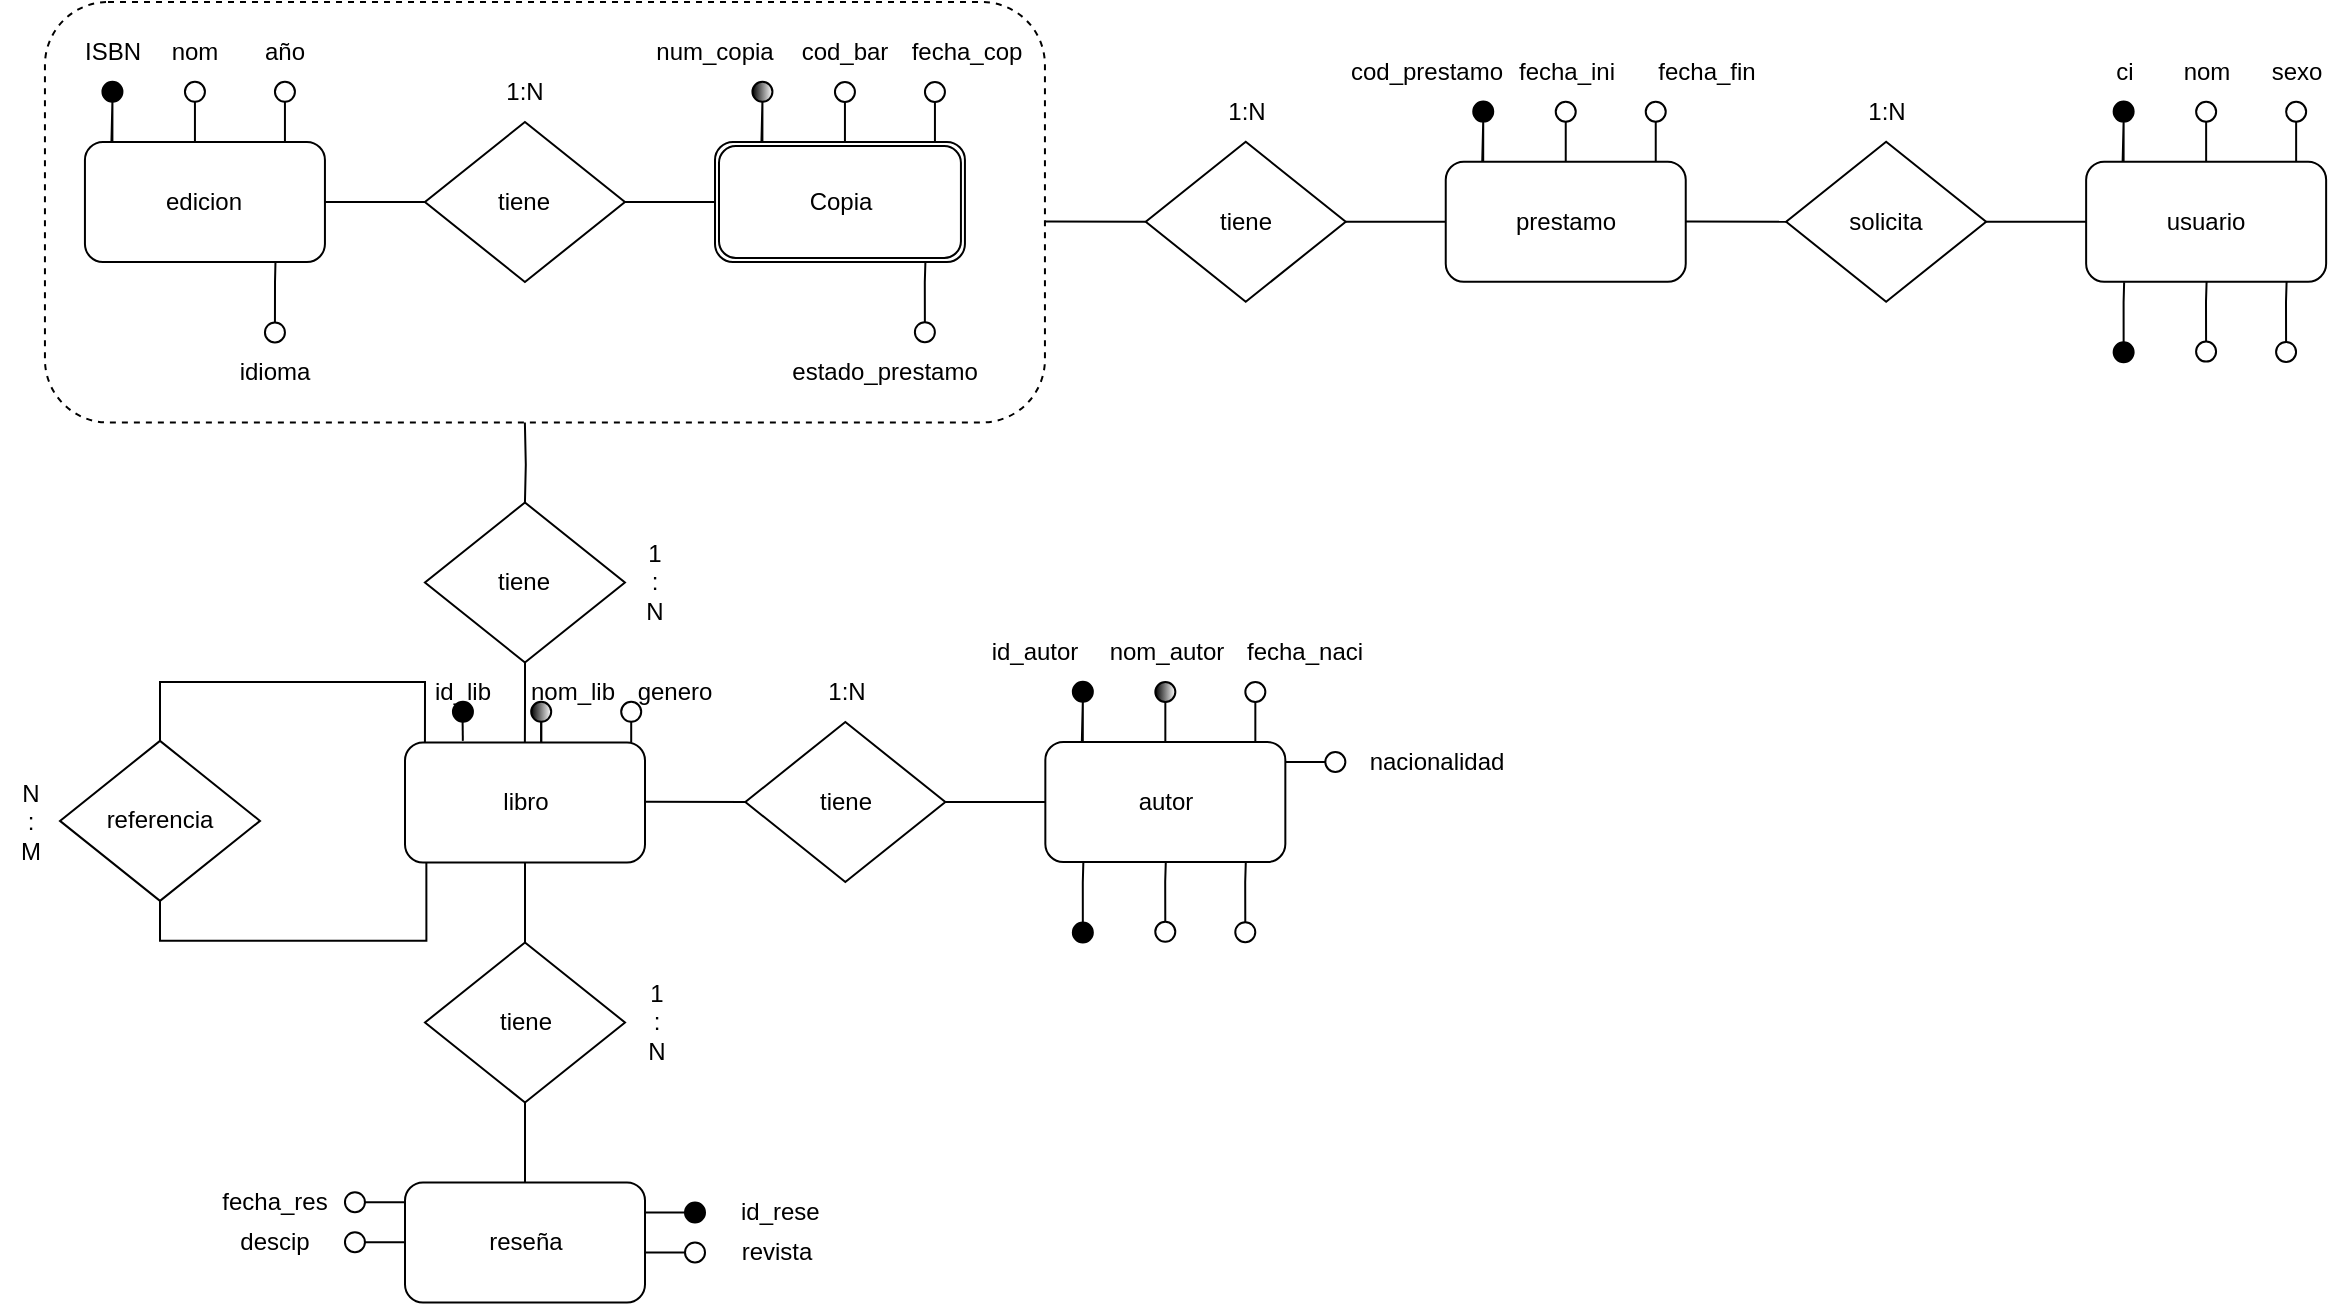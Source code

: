 <mxfile version="22.0.0" type="github">
  <diagram name="Página-1" id="xA0ICN8mGGtvPS3wvtH7">
    <mxGraphModel dx="1098" dy="696" grid="1" gridSize="10" guides="1" tooltips="1" connect="1" arrows="1" fold="1" page="1" pageScale="1" pageWidth="827" pageHeight="1169" math="0" shadow="0">
      <root>
        <mxCell id="0" />
        <mxCell id="1" parent="0" />
        <mxCell id="rQzQs5KoObqKM8UVek7K-65" value="" style="rounded=1;whiteSpace=wrap;html=1;dashed=1;fillColor=none;" vertex="1" parent="1">
          <mxGeometry x="62.47" y="40" width="500" height="210.24" as="geometry" />
        </mxCell>
        <mxCell id="rQzQs5KoObqKM8UVek7K-1" value="tiene" style="rhombus;whiteSpace=wrap;html=1;" vertex="1" parent="1">
          <mxGeometry x="252.47" y="100.0" width="100" height="80" as="geometry" />
        </mxCell>
        <mxCell id="rQzQs5KoObqKM8UVek7K-2" style="edgeStyle=none;rounded=0;orthogonalLoop=1;jettySize=auto;html=1;exitX=1;exitY=0.5;exitDx=0;exitDy=0;entryX=0;entryY=0.5;entryDx=0;entryDy=0;endArrow=none;endFill=0;" edge="1" parent="1" source="rQzQs5KoObqKM8UVek7K-3" target="rQzQs5KoObqKM8UVek7K-1">
          <mxGeometry relative="1" as="geometry" />
        </mxCell>
        <mxCell id="rQzQs5KoObqKM8UVek7K-3" value="edicion" style="rounded=1;whiteSpace=wrap;html=1;" vertex="1" parent="1">
          <mxGeometry x="82.47" y="110.0" width="120" height="60" as="geometry" />
        </mxCell>
        <mxCell id="rQzQs5KoObqKM8UVek7K-4" style="edgeStyle=none;rounded=0;orthogonalLoop=1;jettySize=auto;html=1;exitX=0;exitY=0.5;exitDx=0;exitDy=0;entryX=1;entryY=0.5;entryDx=0;entryDy=0;endArrow=none;endFill=0;" edge="1" parent="1" target="rQzQs5KoObqKM8UVek7K-1">
          <mxGeometry relative="1" as="geometry">
            <mxPoint x="402.47" y="140.0" as="sourcePoint" />
          </mxGeometry>
        </mxCell>
        <mxCell id="rQzQs5KoObqKM8UVek7K-6" value="1:N" style="text;html=1;align=center;verticalAlign=middle;resizable=0;points=[];autosize=1;strokeColor=none;fillColor=none;" vertex="1" parent="1">
          <mxGeometry x="282.47" y="70.0" width="40" height="30" as="geometry" />
        </mxCell>
        <mxCell id="rQzQs5KoObqKM8UVek7K-11" style="edgeStyle=orthogonalEdgeStyle;rounded=0;orthogonalLoop=1;jettySize=auto;html=1;entryX=0.1;entryY=-0.032;entryDx=0;entryDy=0;entryPerimeter=0;endArrow=none;endFill=0;" edge="1" parent="1" source="rQzQs5KoObqKM8UVek7K-12">
          <mxGeometry relative="1" as="geometry">
            <mxPoint x="95.72" y="109.92" as="targetPoint" />
          </mxGeometry>
        </mxCell>
        <mxCell id="rQzQs5KoObqKM8UVek7K-12" value="" style="ellipse;whiteSpace=wrap;html=1;aspect=fixed;fillColor=#000;" vertex="1" parent="1">
          <mxGeometry x="91.22" y="79.84" width="10" height="10" as="geometry" />
        </mxCell>
        <mxCell id="rQzQs5KoObqKM8UVek7K-13" value="ISBN" style="text;html=1;align=center;verticalAlign=middle;resizable=0;points=[];autosize=1;strokeColor=none;fillColor=none;" vertex="1" parent="1">
          <mxGeometry x="71.22" y="49.92" width="50" height="30" as="geometry" />
        </mxCell>
        <mxCell id="rQzQs5KoObqKM8UVek7K-14" style="edgeStyle=orthogonalEdgeStyle;rounded=0;orthogonalLoop=1;jettySize=auto;html=1;exitX=0.5;exitY=1;exitDx=0;exitDy=0;entryX=0.5;entryY=0;entryDx=0;entryDy=0;endArrow=none;endFill=0;" edge="1" parent="1" source="rQzQs5KoObqKM8UVek7K-15">
          <mxGeometry relative="1" as="geometry">
            <mxPoint x="137.47" y="109.92" as="targetPoint" />
          </mxGeometry>
        </mxCell>
        <mxCell id="rQzQs5KoObqKM8UVek7K-15" value="" style="ellipse;whiteSpace=wrap;html=1;aspect=fixed;" vertex="1" parent="1">
          <mxGeometry x="132.47" y="79.92" width="10" height="10" as="geometry" />
        </mxCell>
        <mxCell id="rQzQs5KoObqKM8UVek7K-16" value="nom" style="text;html=1;align=center;verticalAlign=middle;resizable=0;points=[];autosize=1;strokeColor=none;fillColor=none;" vertex="1" parent="1">
          <mxGeometry x="112.47" y="49.92" width="50" height="30" as="geometry" />
        </mxCell>
        <mxCell id="rQzQs5KoObqKM8UVek7K-17" style="edgeStyle=orthogonalEdgeStyle;rounded=0;orthogonalLoop=1;jettySize=auto;html=1;exitX=0.5;exitY=1;exitDx=0;exitDy=0;entryX=0.874;entryY=0;entryDx=0;entryDy=0;entryPerimeter=0;endArrow=none;endFill=0;" edge="1" parent="1" source="rQzQs5KoObqKM8UVek7K-18">
          <mxGeometry relative="1" as="geometry">
            <mxPoint x="182.47" y="109.92" as="targetPoint" />
          </mxGeometry>
        </mxCell>
        <mxCell id="rQzQs5KoObqKM8UVek7K-18" value="" style="ellipse;whiteSpace=wrap;html=1;aspect=fixed;" vertex="1" parent="1">
          <mxGeometry x="177.47" y="79.92" width="10" height="10" as="geometry" />
        </mxCell>
        <mxCell id="rQzQs5KoObqKM8UVek7K-19" value="año" style="text;html=1;align=center;verticalAlign=middle;resizable=0;points=[];autosize=1;strokeColor=none;fillColor=none;" vertex="1" parent="1">
          <mxGeometry x="162.47" y="49.92" width="40" height="30" as="geometry" />
        </mxCell>
        <mxCell id="rQzQs5KoObqKM8UVek7K-23" style="edgeStyle=orthogonalEdgeStyle;rounded=0;orthogonalLoop=1;jettySize=auto;html=1;entryX=0.1;entryY=-0.032;entryDx=0;entryDy=0;entryPerimeter=0;endArrow=none;endFill=0;" edge="1" parent="1" source="rQzQs5KoObqKM8UVek7K-24">
          <mxGeometry relative="1" as="geometry">
            <mxPoint x="420.72" y="110.0" as="targetPoint" />
          </mxGeometry>
        </mxCell>
        <mxCell id="rQzQs5KoObqKM8UVek7K-24" value="" style="ellipse;whiteSpace=wrap;html=1;aspect=fixed;fillColor=#FFFFFF;gradientColor=default;gradientDirection=west;" vertex="1" parent="1">
          <mxGeometry x="416.22" y="79.92" width="10" height="10" as="geometry" />
        </mxCell>
        <mxCell id="rQzQs5KoObqKM8UVek7K-25" value="num_copia" style="text;html=1;align=center;verticalAlign=middle;resizable=0;points=[];autosize=1;strokeColor=none;fillColor=none;" vertex="1" parent="1">
          <mxGeometry x="357.47" y="50.0" width="80" height="30" as="geometry" />
        </mxCell>
        <mxCell id="rQzQs5KoObqKM8UVek7K-26" style="edgeStyle=orthogonalEdgeStyle;rounded=0;orthogonalLoop=1;jettySize=auto;html=1;exitX=0.5;exitY=1;exitDx=0;exitDy=0;entryX=0.5;entryY=0;entryDx=0;entryDy=0;endArrow=none;endFill=0;" edge="1" parent="1" source="rQzQs5KoObqKM8UVek7K-27">
          <mxGeometry relative="1" as="geometry">
            <mxPoint x="462.47" y="110.0" as="targetPoint" />
          </mxGeometry>
        </mxCell>
        <mxCell id="rQzQs5KoObqKM8UVek7K-27" value="" style="ellipse;whiteSpace=wrap;html=1;aspect=fixed;" vertex="1" parent="1">
          <mxGeometry x="457.47" y="80.0" width="10" height="10" as="geometry" />
        </mxCell>
        <mxCell id="rQzQs5KoObqKM8UVek7K-28" value="cod_bar" style="text;html=1;align=center;verticalAlign=middle;resizable=0;points=[];autosize=1;strokeColor=none;fillColor=none;" vertex="1" parent="1">
          <mxGeometry x="427.47" y="50.0" width="70" height="30" as="geometry" />
        </mxCell>
        <mxCell id="rQzQs5KoObqKM8UVek7K-29" style="edgeStyle=orthogonalEdgeStyle;rounded=0;orthogonalLoop=1;jettySize=auto;html=1;exitX=0.5;exitY=1;exitDx=0;exitDy=0;entryX=0.874;entryY=0;entryDx=0;entryDy=0;entryPerimeter=0;endArrow=none;endFill=0;" edge="1" parent="1" source="rQzQs5KoObqKM8UVek7K-30">
          <mxGeometry relative="1" as="geometry">
            <mxPoint x="507.47" y="110.0" as="targetPoint" />
          </mxGeometry>
        </mxCell>
        <mxCell id="rQzQs5KoObqKM8UVek7K-30" value="" style="ellipse;whiteSpace=wrap;html=1;aspect=fixed;" vertex="1" parent="1">
          <mxGeometry x="502.47" y="80.0" width="10" height="10" as="geometry" />
        </mxCell>
        <mxCell id="rQzQs5KoObqKM8UVek7K-31" value="fecha_cop" style="text;html=1;align=center;verticalAlign=middle;resizable=0;points=[];autosize=1;strokeColor=none;fillColor=none;" vertex="1" parent="1">
          <mxGeometry x="482.67" y="49.92" width="80" height="30" as="geometry" />
        </mxCell>
        <mxCell id="rQzQs5KoObqKM8UVek7K-35" style="edgeStyle=orthogonalEdgeStyle;rounded=0;orthogonalLoop=1;jettySize=auto;html=1;entryX=0.5;entryY=1;entryDx=0;entryDy=0;endArrow=none;endFill=0;" edge="1" parent="1" source="rQzQs5KoObqKM8UVek7K-36">
          <mxGeometry relative="1" as="geometry">
            <mxPoint x="502.7" y="170.0" as="targetPoint" />
          </mxGeometry>
        </mxCell>
        <mxCell id="rQzQs5KoObqKM8UVek7K-36" value="" style="ellipse;whiteSpace=wrap;html=1;aspect=fixed;" vertex="1" parent="1">
          <mxGeometry x="497.44" y="200.08" width="10" height="10" as="geometry" />
        </mxCell>
        <mxCell id="rQzQs5KoObqKM8UVek7K-37" value="estado_prestamo" style="text;html=1;align=center;verticalAlign=middle;resizable=0;points=[];autosize=1;strokeColor=none;fillColor=none;" vertex="1" parent="1">
          <mxGeometry x="422.47" y="210.24" width="120" height="30" as="geometry" />
        </mxCell>
        <mxCell id="rQzQs5KoObqKM8UVek7K-59" style="edgeStyle=orthogonalEdgeStyle;rounded=0;orthogonalLoop=1;jettySize=auto;html=1;entryX=0.5;entryY=1;entryDx=0;entryDy=0;endArrow=none;endFill=0;" edge="1" parent="1" source="rQzQs5KoObqKM8UVek7K-60">
          <mxGeometry relative="1" as="geometry">
            <mxPoint x="177.73" y="170.16" as="targetPoint" />
          </mxGeometry>
        </mxCell>
        <mxCell id="rQzQs5KoObqKM8UVek7K-60" value="" style="ellipse;whiteSpace=wrap;html=1;aspect=fixed;" vertex="1" parent="1">
          <mxGeometry x="172.47" y="200.24" width="10" height="10" as="geometry" />
        </mxCell>
        <mxCell id="rQzQs5KoObqKM8UVek7K-61" value="idioma" style="text;html=1;align=center;verticalAlign=middle;resizable=0;points=[];autosize=1;strokeColor=none;fillColor=none;" vertex="1" parent="1">
          <mxGeometry x="147.47" y="210.24" width="60" height="30" as="geometry" />
        </mxCell>
        <mxCell id="rQzQs5KoObqKM8UVek7K-131" value="tiene" style="rhombus;whiteSpace=wrap;html=1;" vertex="1" parent="1">
          <mxGeometry x="612.87" y="109.88" width="100" height="80" as="geometry" />
        </mxCell>
        <mxCell id="rQzQs5KoObqKM8UVek7K-132" style="edgeStyle=none;rounded=0;orthogonalLoop=1;jettySize=auto;html=1;exitX=1;exitY=0.5;exitDx=0;exitDy=0;entryX=0;entryY=0.5;entryDx=0;entryDy=0;endArrow=none;endFill=0;" edge="1" parent="1" target="rQzQs5KoObqKM8UVek7K-131">
          <mxGeometry relative="1" as="geometry">
            <mxPoint x="562.67" y="149.8" as="sourcePoint" />
          </mxGeometry>
        </mxCell>
        <mxCell id="rQzQs5KoObqKM8UVek7K-133" style="edgeStyle=none;rounded=0;orthogonalLoop=1;jettySize=auto;html=1;exitX=0;exitY=0.5;exitDx=0;exitDy=0;entryX=1;entryY=0.5;entryDx=0;entryDy=0;endArrow=none;endFill=0;" edge="1" parent="1" source="rQzQs5KoObqKM8UVek7K-134" target="rQzQs5KoObqKM8UVek7K-131">
          <mxGeometry relative="1" as="geometry" />
        </mxCell>
        <mxCell id="rQzQs5KoObqKM8UVek7K-134" value="prestamo" style="rounded=1;whiteSpace=wrap;html=1;" vertex="1" parent="1">
          <mxGeometry x="762.87" y="119.88" width="120" height="60" as="geometry" />
        </mxCell>
        <mxCell id="rQzQs5KoObqKM8UVek7K-135" value="1:N" style="text;html=1;align=center;verticalAlign=middle;resizable=0;points=[];autosize=1;strokeColor=none;fillColor=none;" vertex="1" parent="1">
          <mxGeometry x="642.87" y="79.88" width="40" height="30" as="geometry" />
        </mxCell>
        <mxCell id="rQzQs5KoObqKM8UVek7K-140" style="edgeStyle=orthogonalEdgeStyle;rounded=0;orthogonalLoop=1;jettySize=auto;html=1;entryX=0.1;entryY=-0.032;entryDx=0;entryDy=0;entryPerimeter=0;endArrow=none;endFill=0;" edge="1" parent="1" source="rQzQs5KoObqKM8UVek7K-141">
          <mxGeometry relative="1" as="geometry">
            <mxPoint x="781.12" y="119.88" as="targetPoint" />
          </mxGeometry>
        </mxCell>
        <mxCell id="rQzQs5KoObqKM8UVek7K-141" value="" style="ellipse;whiteSpace=wrap;html=1;aspect=fixed;fillColor=#000;" vertex="1" parent="1">
          <mxGeometry x="776.62" y="89.8" width="10" height="10" as="geometry" />
        </mxCell>
        <mxCell id="rQzQs5KoObqKM8UVek7K-142" value="cod_prestamo" style="text;html=1;align=center;verticalAlign=middle;resizable=0;points=[];autosize=1;strokeColor=none;fillColor=none;" vertex="1" parent="1">
          <mxGeometry x="702.67" y="59.88" width="100" height="30" as="geometry" />
        </mxCell>
        <mxCell id="rQzQs5KoObqKM8UVek7K-143" style="edgeStyle=orthogonalEdgeStyle;rounded=0;orthogonalLoop=1;jettySize=auto;html=1;exitX=0.5;exitY=1;exitDx=0;exitDy=0;entryX=0.5;entryY=0;entryDx=0;entryDy=0;endArrow=none;endFill=0;" edge="1" parent="1" source="rQzQs5KoObqKM8UVek7K-144">
          <mxGeometry relative="1" as="geometry">
            <mxPoint x="822.87" y="119.88" as="targetPoint" />
          </mxGeometry>
        </mxCell>
        <mxCell id="rQzQs5KoObqKM8UVek7K-144" value="" style="ellipse;whiteSpace=wrap;html=1;aspect=fixed;" vertex="1" parent="1">
          <mxGeometry x="817.87" y="89.88" width="10" height="10" as="geometry" />
        </mxCell>
        <mxCell id="rQzQs5KoObqKM8UVek7K-145" value="fecha_ini" style="text;html=1;align=center;verticalAlign=middle;resizable=0;points=[];autosize=1;strokeColor=none;fillColor=none;" vertex="1" parent="1">
          <mxGeometry x="787.87" y="59.88" width="70" height="30" as="geometry" />
        </mxCell>
        <mxCell id="rQzQs5KoObqKM8UVek7K-146" style="edgeStyle=orthogonalEdgeStyle;rounded=0;orthogonalLoop=1;jettySize=auto;html=1;exitX=0.5;exitY=1;exitDx=0;exitDy=0;entryX=0.874;entryY=0;entryDx=0;entryDy=0;entryPerimeter=0;endArrow=none;endFill=0;" edge="1" parent="1" source="rQzQs5KoObqKM8UVek7K-147">
          <mxGeometry relative="1" as="geometry">
            <mxPoint x="867.87" y="119.88" as="targetPoint" />
          </mxGeometry>
        </mxCell>
        <mxCell id="rQzQs5KoObqKM8UVek7K-147" value="" style="ellipse;whiteSpace=wrap;html=1;aspect=fixed;" vertex="1" parent="1">
          <mxGeometry x="862.87" y="89.88" width="10" height="10" as="geometry" />
        </mxCell>
        <mxCell id="rQzQs5KoObqKM8UVek7K-148" value="fecha_fin" style="text;html=1;align=center;verticalAlign=middle;resizable=0;points=[];autosize=1;strokeColor=none;fillColor=none;" vertex="1" parent="1">
          <mxGeometry x="857.87" y="59.88" width="70" height="30" as="geometry" />
        </mxCell>
        <mxCell id="rQzQs5KoObqKM8UVek7K-197" style="edgeStyle=orthogonalEdgeStyle;rounded=0;orthogonalLoop=1;jettySize=auto;html=1;entryX=0.5;entryY=0;entryDx=0;entryDy=0;endArrow=none;endFill=0;" edge="1" parent="1" source="rQzQs5KoObqKM8UVek7K-198" target="rQzQs5KoObqKM8UVek7K-201">
          <mxGeometry relative="1" as="geometry" />
        </mxCell>
        <mxCell id="rQzQs5KoObqKM8UVek7K-198" value="tiene" style="rhombus;whiteSpace=wrap;html=1;" vertex="1" parent="1">
          <mxGeometry x="252.5" y="510.24" width="100" height="80" as="geometry" />
        </mxCell>
        <mxCell id="rQzQs5KoObqKM8UVek7K-199" style="edgeStyle=orthogonalEdgeStyle;rounded=0;orthogonalLoop=1;jettySize=auto;html=1;entryX=0.5;entryY=0;entryDx=0;entryDy=0;endArrow=none;endFill=0;" edge="1" parent="1" source="rQzQs5KoObqKM8UVek7K-200" target="rQzQs5KoObqKM8UVek7K-198">
          <mxGeometry relative="1" as="geometry" />
        </mxCell>
        <mxCell id="rQzQs5KoObqKM8UVek7K-200" value="libro" style="rounded=1;whiteSpace=wrap;html=1;" vertex="1" parent="1">
          <mxGeometry x="242.5" y="410.24" width="120" height="60" as="geometry" />
        </mxCell>
        <mxCell id="rQzQs5KoObqKM8UVek7K-201" value="reseña" style="rounded=1;whiteSpace=wrap;html=1;" vertex="1" parent="1">
          <mxGeometry x="242.5" y="630.24" width="120" height="60" as="geometry" />
        </mxCell>
        <mxCell id="rQzQs5KoObqKM8UVek7K-202" value="&lt;div&gt;1&lt;/div&gt;&lt;div&gt;:&lt;/div&gt;&lt;div&gt;N&lt;/div&gt;" style="text;html=1;align=center;verticalAlign=middle;resizable=0;points=[];autosize=1;strokeColor=none;fillColor=none;" vertex="1" parent="1">
          <mxGeometry x="352.5" y="520.24" width="30" height="60" as="geometry" />
        </mxCell>
        <mxCell id="rQzQs5KoObqKM8UVek7K-215" value="" style="ellipse;whiteSpace=wrap;html=1;aspect=fixed;" vertex="1" parent="1">
          <mxGeometry x="212.47" y="635.08" width="10" height="10" as="geometry" />
        </mxCell>
        <mxCell id="rQzQs5KoObqKM8UVek7K-216" style="edgeStyle=orthogonalEdgeStyle;rounded=0;orthogonalLoop=1;jettySize=auto;html=1;entryX=-0.008;entryY=0.419;entryDx=0;entryDy=0;entryPerimeter=0;endArrow=none;endFill=0;" edge="1" parent="1" source="rQzQs5KoObqKM8UVek7K-217">
          <mxGeometry relative="1" as="geometry">
            <mxPoint x="241.47" y="660.08" as="targetPoint" />
          </mxGeometry>
        </mxCell>
        <mxCell id="rQzQs5KoObqKM8UVek7K-217" value="" style="ellipse;whiteSpace=wrap;html=1;aspect=fixed;" vertex="1" parent="1">
          <mxGeometry x="212.47" y="655.08" width="10" height="10" as="geometry" />
        </mxCell>
        <mxCell id="rQzQs5KoObqKM8UVek7K-220" value="fecha_res" style="text;html=1;align=center;verticalAlign=middle;resizable=0;points=[];autosize=1;strokeColor=none;fillColor=none;" vertex="1" parent="1">
          <mxGeometry x="137.47" y="625.08" width="80" height="30" as="geometry" />
        </mxCell>
        <mxCell id="rQzQs5KoObqKM8UVek7K-221" value="descip" style="text;html=1;align=center;verticalAlign=middle;resizable=0;points=[];autosize=1;strokeColor=none;fillColor=none;" vertex="1" parent="1">
          <mxGeometry x="147.47" y="645.08" width="60" height="30" as="geometry" />
        </mxCell>
        <mxCell id="rQzQs5KoObqKM8UVek7K-222" style="edgeStyle=orthogonalEdgeStyle;rounded=0;orthogonalLoop=1;jettySize=auto;html=1;exitX=0;exitY=0.5;exitDx=0;exitDy=0;entryX=1;entryY=0.085;entryDx=0;entryDy=0;entryPerimeter=0;endArrow=none;endFill=0;" edge="1" parent="1">
          <mxGeometry relative="1" as="geometry">
            <mxPoint x="242.47" y="640.08" as="sourcePoint" />
            <mxPoint x="222.47" y="640.08" as="targetPoint" />
          </mxGeometry>
        </mxCell>
        <mxCell id="rQzQs5KoObqKM8UVek7K-223" style="edgeStyle=orthogonalEdgeStyle;rounded=0;orthogonalLoop=1;jettySize=auto;html=1;exitX=0;exitY=0.5;exitDx=0;exitDy=0;entryX=1;entryY=0.085;entryDx=0;entryDy=0;entryPerimeter=0;endArrow=none;endFill=0;" edge="1" parent="1" source="rQzQs5KoObqKM8UVek7K-224">
          <mxGeometry relative="1" as="geometry">
            <mxPoint x="362.5" y="645.24" as="targetPoint" />
          </mxGeometry>
        </mxCell>
        <mxCell id="rQzQs5KoObqKM8UVek7K-224" value="" style="ellipse;whiteSpace=wrap;html=1;aspect=fixed;gradientColor=none;fillColor=#000000;" vertex="1" parent="1">
          <mxGeometry x="382.5" y="640.24" width="10" height="10" as="geometry" />
        </mxCell>
        <mxCell id="rQzQs5KoObqKM8UVek7K-225" value="&amp;nbsp;id_rese" style="text;html=1;align=center;verticalAlign=middle;resizable=0;points=[];autosize=1;strokeColor=none;fillColor=none;" vertex="1" parent="1">
          <mxGeometry x="392.5" y="630.24" width="70" height="30" as="geometry" />
        </mxCell>
        <mxCell id="rQzQs5KoObqKM8UVek7K-226" style="edgeStyle=orthogonalEdgeStyle;rounded=0;orthogonalLoop=1;jettySize=auto;html=1;entryX=1.003;entryY=0.421;entryDx=0;entryDy=0;entryPerimeter=0;endArrow=none;endFill=0;" edge="1" parent="1" source="rQzQs5KoObqKM8UVek7K-227">
          <mxGeometry relative="1" as="geometry">
            <mxPoint x="362.5" y="665.24" as="targetPoint" />
          </mxGeometry>
        </mxCell>
        <mxCell id="rQzQs5KoObqKM8UVek7K-227" value="" style="ellipse;whiteSpace=wrap;html=1;aspect=fixed;" vertex="1" parent="1">
          <mxGeometry x="382.5" y="660.24" width="10" height="10" as="geometry" />
        </mxCell>
        <mxCell id="rQzQs5KoObqKM8UVek7K-229" value="revista" style="text;html=1;align=center;verticalAlign=middle;resizable=0;points=[];autosize=1;strokeColor=none;fillColor=none;" vertex="1" parent="1">
          <mxGeometry x="397.5" y="650.24" width="60" height="30" as="geometry" />
        </mxCell>
        <mxCell id="rQzQs5KoObqKM8UVek7K-238" style="edgeStyle=orthogonalEdgeStyle;rounded=0;orthogonalLoop=1;jettySize=auto;html=1;entryX=0.5;entryY=0;entryDx=0;entryDy=0;endArrow=none;endFill=0;" edge="1" source="rQzQs5KoObqKM8UVek7K-239" parent="1">
          <mxGeometry relative="1" as="geometry">
            <mxPoint x="302.44" y="410.24" as="targetPoint" />
          </mxGeometry>
        </mxCell>
        <mxCell id="rQzQs5KoObqKM8UVek7K-239" value="tiene" style="rhombus;whiteSpace=wrap;html=1;" vertex="1" parent="1">
          <mxGeometry x="252.47" y="290.24" width="100" height="80" as="geometry" />
        </mxCell>
        <mxCell id="rQzQs5KoObqKM8UVek7K-240" style="edgeStyle=orthogonalEdgeStyle;rounded=0;orthogonalLoop=1;jettySize=auto;html=1;entryX=0.5;entryY=0;entryDx=0;entryDy=0;endArrow=none;endFill=0;" edge="1" target="rQzQs5KoObqKM8UVek7K-239" parent="1">
          <mxGeometry relative="1" as="geometry">
            <mxPoint x="302.44" y="250.24" as="sourcePoint" />
          </mxGeometry>
        </mxCell>
        <mxCell id="rQzQs5KoObqKM8UVek7K-241" value="&lt;div&gt;1&lt;/div&gt;&lt;div&gt;:&lt;/div&gt;&lt;div&gt;N&lt;/div&gt;" style="text;html=1;align=center;verticalAlign=middle;resizable=0;points=[];autosize=1;strokeColor=none;fillColor=none;" vertex="1" parent="1">
          <mxGeometry x="352.47" y="300.24" width="30" height="60" as="geometry" />
        </mxCell>
        <mxCell id="rQzQs5KoObqKM8UVek7K-246" value="tiene" style="rhombus;whiteSpace=wrap;html=1;" vertex="1" parent="1">
          <mxGeometry x="412.67" y="400.0" width="100" height="80" as="geometry" />
        </mxCell>
        <mxCell id="rQzQs5KoObqKM8UVek7K-247" style="edgeStyle=none;rounded=0;orthogonalLoop=1;jettySize=auto;html=1;exitX=0;exitY=0.5;exitDx=0;exitDy=0;entryX=1;entryY=0.5;entryDx=0;entryDy=0;endArrow=none;endFill=0;" edge="1" source="rQzQs5KoObqKM8UVek7K-248" target="rQzQs5KoObqKM8UVek7K-246" parent="1">
          <mxGeometry relative="1" as="geometry" />
        </mxCell>
        <mxCell id="rQzQs5KoObqKM8UVek7K-248" value="autor" style="rounded=1;whiteSpace=wrap;html=1;" vertex="1" parent="1">
          <mxGeometry x="562.67" y="410.0" width="120" height="60" as="geometry" />
        </mxCell>
        <mxCell id="rQzQs5KoObqKM8UVek7K-249" value="1:N" style="text;html=1;align=center;verticalAlign=middle;resizable=0;points=[];autosize=1;strokeColor=none;fillColor=none;" vertex="1" parent="1">
          <mxGeometry x="442.67" y="370.0" width="40" height="30" as="geometry" />
        </mxCell>
        <mxCell id="rQzQs5KoObqKM8UVek7K-252" style="edgeStyle=orthogonalEdgeStyle;rounded=0;orthogonalLoop=1;jettySize=auto;html=1;entryX=0.1;entryY=-0.032;entryDx=0;entryDy=0;entryPerimeter=0;endArrow=none;endFill=0;" edge="1" source="rQzQs5KoObqKM8UVek7K-253" parent="1">
          <mxGeometry relative="1" as="geometry">
            <mxPoint x="580.92" y="410.0" as="targetPoint" />
          </mxGeometry>
        </mxCell>
        <mxCell id="rQzQs5KoObqKM8UVek7K-253" value="" style="ellipse;whiteSpace=wrap;html=1;aspect=fixed;fillColor=#000;" vertex="1" parent="1">
          <mxGeometry x="576.42" y="379.92" width="10" height="10" as="geometry" />
        </mxCell>
        <mxCell id="rQzQs5KoObqKM8UVek7K-254" value="id_autor" style="text;html=1;align=center;verticalAlign=middle;resizable=0;points=[];autosize=1;strokeColor=none;fillColor=none;" vertex="1" parent="1">
          <mxGeometry x="522.44" y="350.0" width="70" height="30" as="geometry" />
        </mxCell>
        <mxCell id="rQzQs5KoObqKM8UVek7K-255" style="edgeStyle=orthogonalEdgeStyle;rounded=0;orthogonalLoop=1;jettySize=auto;html=1;exitX=0.5;exitY=1;exitDx=0;exitDy=0;entryX=0.5;entryY=0;entryDx=0;entryDy=0;endArrow=none;endFill=0;" edge="1" source="rQzQs5KoObqKM8UVek7K-256" parent="1">
          <mxGeometry relative="1" as="geometry">
            <mxPoint x="622.67" y="410.0" as="targetPoint" />
          </mxGeometry>
        </mxCell>
        <mxCell id="rQzQs5KoObqKM8UVek7K-256" value="" style="ellipse;whiteSpace=wrap;html=1;aspect=fixed;gradientColor=default;gradientDirection=west;" vertex="1" parent="1">
          <mxGeometry x="617.67" y="380.0" width="10" height="10" as="geometry" />
        </mxCell>
        <mxCell id="rQzQs5KoObqKM8UVek7K-257" value="nom_autor" style="text;html=1;align=center;verticalAlign=middle;resizable=0;points=[];autosize=1;strokeColor=none;fillColor=none;" vertex="1" parent="1">
          <mxGeometry x="582.67" y="350.0" width="80" height="30" as="geometry" />
        </mxCell>
        <mxCell id="rQzQs5KoObqKM8UVek7K-258" style="edgeStyle=orthogonalEdgeStyle;rounded=0;orthogonalLoop=1;jettySize=auto;html=1;exitX=0.5;exitY=1;exitDx=0;exitDy=0;entryX=0.874;entryY=0;entryDx=0;entryDy=0;entryPerimeter=0;endArrow=none;endFill=0;" edge="1" source="rQzQs5KoObqKM8UVek7K-259" parent="1">
          <mxGeometry relative="1" as="geometry">
            <mxPoint x="667.67" y="410.0" as="targetPoint" />
          </mxGeometry>
        </mxCell>
        <mxCell id="rQzQs5KoObqKM8UVek7K-259" value="" style="ellipse;whiteSpace=wrap;html=1;aspect=fixed;" vertex="1" parent="1">
          <mxGeometry x="662.67" y="380.0" width="10" height="10" as="geometry" />
        </mxCell>
        <mxCell id="rQzQs5KoObqKM8UVek7K-260" value="fecha_naci" style="text;html=1;align=center;verticalAlign=middle;resizable=0;points=[];autosize=1;strokeColor=none;fillColor=none;" vertex="1" parent="1">
          <mxGeometry x="652.47" y="350.0" width="80" height="30" as="geometry" />
        </mxCell>
        <mxCell id="rQzQs5KoObqKM8UVek7K-261" style="edgeStyle=orthogonalEdgeStyle;rounded=0;orthogonalLoop=1;jettySize=auto;html=1;entryX=0.083;entryY=1;entryDx=0;entryDy=0;entryPerimeter=0;endArrow=none;endFill=0;" edge="1" source="rQzQs5KoObqKM8UVek7K-262" parent="1">
          <mxGeometry relative="1" as="geometry">
            <mxPoint x="581.67" y="470.24" as="targetPoint" />
          </mxGeometry>
        </mxCell>
        <mxCell id="rQzQs5KoObqKM8UVek7K-262" value="" style="ellipse;whiteSpace=wrap;html=1;aspect=fixed;fillColor=#000;" vertex="1" parent="1">
          <mxGeometry x="576.42" y="500.24" width="10" height="10" as="geometry" />
        </mxCell>
        <mxCell id="rQzQs5KoObqKM8UVek7K-263" style="edgeStyle=orthogonalEdgeStyle;rounded=0;orthogonalLoop=1;jettySize=auto;html=1;entryX=0.5;entryY=1;entryDx=0;entryDy=0;endArrow=none;endFill=0;" edge="1" source="rQzQs5KoObqKM8UVek7K-264" parent="1">
          <mxGeometry relative="1" as="geometry">
            <mxPoint x="662.9" y="470" as="targetPoint" />
          </mxGeometry>
        </mxCell>
        <mxCell id="rQzQs5KoObqKM8UVek7K-264" value="" style="ellipse;whiteSpace=wrap;html=1;aspect=fixed;" vertex="1" parent="1">
          <mxGeometry x="657.64" y="500.08" width="10" height="10" as="geometry" />
        </mxCell>
        <mxCell id="rQzQs5KoObqKM8UVek7K-265" style="edgeStyle=orthogonalEdgeStyle;rounded=0;orthogonalLoop=1;jettySize=auto;html=1;exitX=0;exitY=0.5;exitDx=0;exitDy=0;entryX=1;entryY=0.085;entryDx=0;entryDy=0;entryPerimeter=0;endArrow=none;endFill=0;" edge="1" source="rQzQs5KoObqKM8UVek7K-266" parent="1">
          <mxGeometry relative="1" as="geometry">
            <mxPoint x="682.67" y="420.0" as="targetPoint" />
          </mxGeometry>
        </mxCell>
        <mxCell id="rQzQs5KoObqKM8UVek7K-266" value="" style="ellipse;whiteSpace=wrap;html=1;aspect=fixed;" vertex="1" parent="1">
          <mxGeometry x="702.67" y="415.0" width="10" height="10" as="geometry" />
        </mxCell>
        <mxCell id="rQzQs5KoObqKM8UVek7K-267" value="nacionalidad" style="text;html=1;align=center;verticalAlign=middle;resizable=0;points=[];autosize=1;strokeColor=none;fillColor=none;" vertex="1" parent="1">
          <mxGeometry x="712.67" y="405.0" width="90" height="30" as="geometry" />
        </mxCell>
        <mxCell id="rQzQs5KoObqKM8UVek7K-274" style="edgeStyle=orthogonalEdgeStyle;rounded=0;orthogonalLoop=1;jettySize=auto;html=1;entryX=0.5;entryY=1;entryDx=0;entryDy=0;endArrow=none;endFill=0;" edge="1" source="rQzQs5KoObqKM8UVek7K-275" parent="1">
          <mxGeometry relative="1" as="geometry">
            <mxPoint x="622.9" y="469.84" as="targetPoint" />
          </mxGeometry>
        </mxCell>
        <mxCell id="rQzQs5KoObqKM8UVek7K-275" value="" style="ellipse;whiteSpace=wrap;html=1;aspect=fixed;" vertex="1" parent="1">
          <mxGeometry x="617.64" y="499.92" width="10" height="10" as="geometry" />
        </mxCell>
        <mxCell id="rQzQs5KoObqKM8UVek7K-276" style="edgeStyle=none;rounded=0;orthogonalLoop=1;jettySize=auto;html=1;exitX=1;exitY=0.5;exitDx=0;exitDy=0;entryX=0;entryY=0.5;entryDx=0;entryDy=0;endArrow=none;endFill=0;" edge="1" target="rQzQs5KoObqKM8UVek7K-246" parent="1">
          <mxGeometry relative="1" as="geometry">
            <mxPoint x="362.47" y="439.92" as="sourcePoint" />
          </mxGeometry>
        </mxCell>
        <mxCell id="rQzQs5KoObqKM8UVek7K-277" value="referencia" style="rhombus;whiteSpace=wrap;html=1;" vertex="1" parent="1">
          <mxGeometry x="70.0" y="409.44" width="100" height="80" as="geometry" />
        </mxCell>
        <mxCell id="rQzQs5KoObqKM8UVek7K-278" value="&lt;div&gt;N&lt;/div&gt;&lt;div&gt;:&lt;/div&gt;&lt;div&gt;M&lt;br&gt;&lt;/div&gt;" style="text;html=1;align=center;verticalAlign=middle;resizable=0;points=[];autosize=1;strokeColor=none;fillColor=none;" vertex="1" parent="1">
          <mxGeometry x="40.0" y="419.72" width="30" height="60" as="geometry" />
        </mxCell>
        <mxCell id="rQzQs5KoObqKM8UVek7K-279" style="rounded=0;orthogonalLoop=1;jettySize=auto;html=1;entryX=0.5;entryY=1;entryDx=0;entryDy=0;endArrow=none;endFill=0;exitX=0.089;exitY=0.995;exitDx=0;exitDy=0;edgeStyle=orthogonalEdgeStyle;exitPerimeter=0;" edge="1" parent="1" target="rQzQs5KoObqKM8UVek7K-277" source="rQzQs5KoObqKM8UVek7K-200">
          <mxGeometry relative="1" as="geometry">
            <mxPoint x="252.5" y="474.92" as="sourcePoint" />
            <mxPoint x="117.49" y="476.72" as="targetPoint" />
          </mxGeometry>
        </mxCell>
        <mxCell id="rQzQs5KoObqKM8UVek7K-280" style="edgeStyle=orthogonalEdgeStyle;rounded=0;orthogonalLoop=1;jettySize=auto;html=1;endArrow=none;endFill=0;exitX=0.5;exitY=0;exitDx=0;exitDy=0;" edge="1" parent="1" source="rQzQs5KoObqKM8UVek7K-277">
          <mxGeometry relative="1" as="geometry">
            <mxPoint x="117.49" y="416.72" as="sourcePoint" />
            <mxPoint x="252.47" y="410" as="targetPoint" />
            <Array as="points">
              <mxPoint x="120.47" y="380" />
              <mxPoint x="252.47" y="380" />
            </Array>
          </mxGeometry>
        </mxCell>
        <mxCell id="rQzQs5KoObqKM8UVek7K-285" value="solicita" style="rhombus;whiteSpace=wrap;html=1;" vertex="1" parent="1">
          <mxGeometry x="933.07" y="109.88" width="100" height="80" as="geometry" />
        </mxCell>
        <mxCell id="rQzQs5KoObqKM8UVek7K-286" style="edgeStyle=none;rounded=0;orthogonalLoop=1;jettySize=auto;html=1;exitX=1;exitY=0.5;exitDx=0;exitDy=0;entryX=0;entryY=0.5;entryDx=0;entryDy=0;endArrow=none;endFill=0;" edge="1" target="rQzQs5KoObqKM8UVek7K-285" parent="1">
          <mxGeometry relative="1" as="geometry">
            <mxPoint x="882.87" y="149.8" as="sourcePoint" />
          </mxGeometry>
        </mxCell>
        <mxCell id="rQzQs5KoObqKM8UVek7K-287" style="edgeStyle=none;rounded=0;orthogonalLoop=1;jettySize=auto;html=1;exitX=0;exitY=0.5;exitDx=0;exitDy=0;entryX=1;entryY=0.5;entryDx=0;entryDy=0;endArrow=none;endFill=0;" edge="1" source="rQzQs5KoObqKM8UVek7K-288" target="rQzQs5KoObqKM8UVek7K-285" parent="1">
          <mxGeometry relative="1" as="geometry" />
        </mxCell>
        <mxCell id="rQzQs5KoObqKM8UVek7K-288" value="usuario" style="rounded=1;whiteSpace=wrap;html=1;" vertex="1" parent="1">
          <mxGeometry x="1083.07" y="119.88" width="120" height="60" as="geometry" />
        </mxCell>
        <mxCell id="rQzQs5KoObqKM8UVek7K-289" value="1:N" style="text;html=1;align=center;verticalAlign=middle;resizable=0;points=[];autosize=1;strokeColor=none;fillColor=none;" vertex="1" parent="1">
          <mxGeometry x="963.07" y="79.88" width="40" height="30" as="geometry" />
        </mxCell>
        <mxCell id="rQzQs5KoObqKM8UVek7K-294" style="edgeStyle=orthogonalEdgeStyle;rounded=0;orthogonalLoop=1;jettySize=auto;html=1;entryX=0.1;entryY=-0.032;entryDx=0;entryDy=0;entryPerimeter=0;endArrow=none;endFill=0;" edge="1" source="rQzQs5KoObqKM8UVek7K-295" parent="1">
          <mxGeometry relative="1" as="geometry">
            <mxPoint x="1101.32" y="119.88" as="targetPoint" />
          </mxGeometry>
        </mxCell>
        <mxCell id="rQzQs5KoObqKM8UVek7K-295" value="" style="ellipse;whiteSpace=wrap;html=1;aspect=fixed;fillColor=#000;" vertex="1" parent="1">
          <mxGeometry x="1096.82" y="89.8" width="10" height="10" as="geometry" />
        </mxCell>
        <mxCell id="rQzQs5KoObqKM8UVek7K-296" value="ci" style="text;html=1;align=center;verticalAlign=middle;resizable=0;points=[];autosize=1;strokeColor=none;fillColor=none;" vertex="1" parent="1">
          <mxGeometry x="1086.82" y="59.88" width="30" height="30" as="geometry" />
        </mxCell>
        <mxCell id="rQzQs5KoObqKM8UVek7K-297" style="edgeStyle=orthogonalEdgeStyle;rounded=0;orthogonalLoop=1;jettySize=auto;html=1;exitX=0.5;exitY=1;exitDx=0;exitDy=0;entryX=0.5;entryY=0;entryDx=0;entryDy=0;endArrow=none;endFill=0;" edge="1" source="rQzQs5KoObqKM8UVek7K-298" parent="1">
          <mxGeometry relative="1" as="geometry">
            <mxPoint x="1143.07" y="119.88" as="targetPoint" />
          </mxGeometry>
        </mxCell>
        <mxCell id="rQzQs5KoObqKM8UVek7K-298" value="" style="ellipse;whiteSpace=wrap;html=1;aspect=fixed;" vertex="1" parent="1">
          <mxGeometry x="1138.07" y="89.88" width="10" height="10" as="geometry" />
        </mxCell>
        <mxCell id="rQzQs5KoObqKM8UVek7K-299" value="nom" style="text;html=1;align=center;verticalAlign=middle;resizable=0;points=[];autosize=1;strokeColor=none;fillColor=none;" vertex="1" parent="1">
          <mxGeometry x="1118.07" y="59.88" width="50" height="30" as="geometry" />
        </mxCell>
        <mxCell id="rQzQs5KoObqKM8UVek7K-300" style="edgeStyle=orthogonalEdgeStyle;rounded=0;orthogonalLoop=1;jettySize=auto;html=1;exitX=0.5;exitY=1;exitDx=0;exitDy=0;entryX=0.874;entryY=0;entryDx=0;entryDy=0;entryPerimeter=0;endArrow=none;endFill=0;" edge="1" source="rQzQs5KoObqKM8UVek7K-301" parent="1">
          <mxGeometry relative="1" as="geometry">
            <mxPoint x="1188.07" y="119.88" as="targetPoint" />
          </mxGeometry>
        </mxCell>
        <mxCell id="rQzQs5KoObqKM8UVek7K-301" value="" style="ellipse;whiteSpace=wrap;html=1;aspect=fixed;" vertex="1" parent="1">
          <mxGeometry x="1183.07" y="89.88" width="10" height="10" as="geometry" />
        </mxCell>
        <mxCell id="rQzQs5KoObqKM8UVek7K-302" value="sexo" style="text;html=1;align=center;verticalAlign=middle;resizable=0;points=[];autosize=1;strokeColor=none;fillColor=none;" vertex="1" parent="1">
          <mxGeometry x="1163.07" y="59.88" width="50" height="30" as="geometry" />
        </mxCell>
        <mxCell id="rQzQs5KoObqKM8UVek7K-303" style="edgeStyle=orthogonalEdgeStyle;rounded=0;orthogonalLoop=1;jettySize=auto;html=1;entryX=0.083;entryY=1;entryDx=0;entryDy=0;entryPerimeter=0;endArrow=none;endFill=0;" edge="1" source="rQzQs5KoObqKM8UVek7K-304" parent="1">
          <mxGeometry relative="1" as="geometry">
            <mxPoint x="1102.07" y="180.12" as="targetPoint" />
          </mxGeometry>
        </mxCell>
        <mxCell id="rQzQs5KoObqKM8UVek7K-304" value="" style="ellipse;whiteSpace=wrap;html=1;aspect=fixed;fillColor=#000;" vertex="1" parent="1">
          <mxGeometry x="1096.82" y="210.12" width="10" height="10" as="geometry" />
        </mxCell>
        <mxCell id="rQzQs5KoObqKM8UVek7K-305" style="edgeStyle=orthogonalEdgeStyle;rounded=0;orthogonalLoop=1;jettySize=auto;html=1;entryX=0.5;entryY=1;entryDx=0;entryDy=0;endArrow=none;endFill=0;" edge="1" source="rQzQs5KoObqKM8UVek7K-306" parent="1">
          <mxGeometry relative="1" as="geometry">
            <mxPoint x="1183.3" y="179.88" as="targetPoint" />
          </mxGeometry>
        </mxCell>
        <mxCell id="rQzQs5KoObqKM8UVek7K-306" value="" style="ellipse;whiteSpace=wrap;html=1;aspect=fixed;" vertex="1" parent="1">
          <mxGeometry x="1178.04" y="209.96" width="10" height="10" as="geometry" />
        </mxCell>
        <mxCell id="rQzQs5KoObqKM8UVek7K-307" style="edgeStyle=orthogonalEdgeStyle;rounded=0;orthogonalLoop=1;jettySize=auto;html=1;entryX=0.5;entryY=1;entryDx=0;entryDy=0;endArrow=none;endFill=0;" edge="1" source="rQzQs5KoObqKM8UVek7K-308" parent="1">
          <mxGeometry relative="1" as="geometry">
            <mxPoint x="1143.3" y="179.72" as="targetPoint" />
          </mxGeometry>
        </mxCell>
        <mxCell id="rQzQs5KoObqKM8UVek7K-308" value="" style="ellipse;whiteSpace=wrap;html=1;aspect=fixed;" vertex="1" parent="1">
          <mxGeometry x="1138.04" y="209.8" width="10" height="10" as="geometry" />
        </mxCell>
        <mxCell id="rQzQs5KoObqKM8UVek7K-310" value="" style="ellipse;whiteSpace=wrap;html=1;aspect=fixed;fillColor=#000;" vertex="1" parent="1">
          <mxGeometry x="266.47" y="389.92" width="10" height="10" as="geometry" />
        </mxCell>
        <mxCell id="rQzQs5KoObqKM8UVek7K-311" style="edgeStyle=orthogonalEdgeStyle;rounded=0;orthogonalLoop=1;jettySize=auto;html=1;exitX=0.5;exitY=1;exitDx=0;exitDy=0;entryX=0.5;entryY=0;entryDx=0;entryDy=0;endArrow=none;endFill=0;" edge="1" source="rQzQs5KoObqKM8UVek7K-312" parent="1">
          <mxGeometry relative="1" as="geometry">
            <mxPoint x="310.6" y="410.0" as="targetPoint" />
            <Array as="points">
              <mxPoint x="310.47" y="410" />
            </Array>
          </mxGeometry>
        </mxCell>
        <mxCell id="rQzQs5KoObqKM8UVek7K-312" value="" style="ellipse;whiteSpace=wrap;html=1;aspect=fixed;gradientColor=default;gradientDirection=west;shadow=0;" vertex="1" parent="1">
          <mxGeometry x="305.6" y="389.92" width="10" height="10" as="geometry" />
        </mxCell>
        <mxCell id="rQzQs5KoObqKM8UVek7K-313" style="edgeStyle=orthogonalEdgeStyle;rounded=0;orthogonalLoop=1;jettySize=auto;html=1;exitX=0.5;exitY=1;exitDx=0;exitDy=0;entryX=0.874;entryY=0;entryDx=0;entryDy=0;entryPerimeter=0;endArrow=none;endFill=0;" edge="1" source="rQzQs5KoObqKM8UVek7K-314" parent="1">
          <mxGeometry relative="1" as="geometry">
            <mxPoint x="355.6" y="410.0" as="targetPoint" />
          </mxGeometry>
        </mxCell>
        <mxCell id="rQzQs5KoObqKM8UVek7K-314" value="" style="ellipse;whiteSpace=wrap;html=1;aspect=fixed;" vertex="1" parent="1">
          <mxGeometry x="350.6" y="389.92" width="10" height="10" as="geometry" />
        </mxCell>
        <mxCell id="rQzQs5KoObqKM8UVek7K-315" value="genero" style="text;html=1;align=center;verticalAlign=middle;resizable=0;points=[];autosize=1;strokeColor=none;fillColor=none;" vertex="1" parent="1">
          <mxGeometry x="347.47" y="369.92" width="60" height="30" as="geometry" />
        </mxCell>
        <mxCell id="rQzQs5KoObqKM8UVek7K-316" value="id_lib" style="text;html=1;align=center;verticalAlign=middle;resizable=0;points=[];autosize=1;strokeColor=none;fillColor=none;" vertex="1" parent="1">
          <mxGeometry x="246.47" y="370.24" width="50" height="30" as="geometry" />
        </mxCell>
        <mxCell id="rQzQs5KoObqKM8UVek7K-317" value="nom_lib" style="text;html=1;align=center;verticalAlign=middle;resizable=0;points=[];autosize=1;strokeColor=none;fillColor=none;" vertex="1" parent="1">
          <mxGeometry x="290.6" y="369.92" width="70" height="30" as="geometry" />
        </mxCell>
        <mxCell id="rQzQs5KoObqKM8UVek7K-320" style="rounded=0;orthogonalLoop=1;jettySize=auto;html=1;exitX=0.5;exitY=1;exitDx=0;exitDy=0;entryX=0.5;entryY=0;entryDx=0;entryDy=0;endArrow=none;endFill=0;" edge="1" parent="1" source="rQzQs5KoObqKM8UVek7K-312">
          <mxGeometry relative="1" as="geometry">
            <mxPoint x="310.6" y="410.0" as="targetPoint" />
            <mxPoint x="310.47" y="400" as="sourcePoint" />
          </mxGeometry>
        </mxCell>
        <mxCell id="rQzQs5KoObqKM8UVek7K-321" style="rounded=0;orthogonalLoop=1;jettySize=auto;html=1;exitX=0.5;exitY=1;exitDx=0;exitDy=0;entryX=0.5;entryY=0;entryDx=0;entryDy=0;endArrow=none;endFill=0;" edge="1" parent="1">
          <mxGeometry relative="1" as="geometry">
            <mxPoint x="271.43" y="409.44" as="targetPoint" />
            <mxPoint x="271.3" y="399.44" as="sourcePoint" />
          </mxGeometry>
        </mxCell>
        <mxCell id="rQzQs5KoObqKM8UVek7K-322" value="Copia" style="shape=ext;double=1;rounded=1;whiteSpace=wrap;html=1;" vertex="1" parent="1">
          <mxGeometry x="397.5" y="110" width="124.97" height="60" as="geometry" />
        </mxCell>
      </root>
    </mxGraphModel>
  </diagram>
</mxfile>
